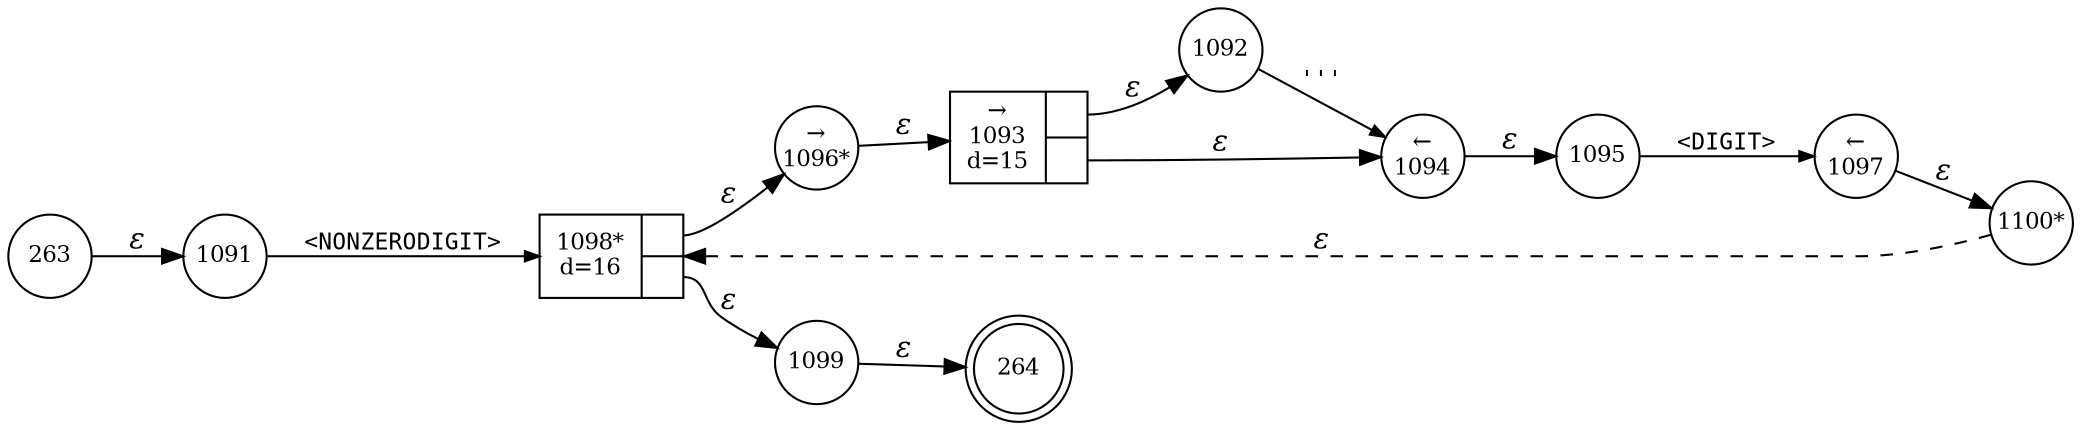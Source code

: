 digraph ATN {
rankdir=LR;
s264[fontsize=11, label="264", shape=doublecircle, fixedsize=true, width=.6];
s1091[fontsize=11,label="1091", shape=circle, fixedsize=true, width=.55, peripheries=1];
s1092[fontsize=11,label="1092", shape=circle, fixedsize=true, width=.55, peripheries=1];
s1093[fontsize=11,label="{&rarr;\n1093\nd=15|{<p0>|<p1>}}", shape=record, fixedsize=false, peripheries=1];
s1094[fontsize=11,label="&larr;\n1094", shape=circle, fixedsize=true, width=.55, peripheries=1];
s263[fontsize=11,label="263", shape=circle, fixedsize=true, width=.55, peripheries=1];
s1095[fontsize=11,label="1095", shape=circle, fixedsize=true, width=.55, peripheries=1];
s1096[fontsize=11,label="&rarr;\n1096*", shape=circle, fixedsize=true, width=.55, peripheries=1];
s1097[fontsize=11,label="&larr;\n1097", shape=circle, fixedsize=true, width=.55, peripheries=1];
s1098[fontsize=11,label="{1098*\nd=16|{<p0>|<p1>}}", shape=record, fixedsize=false, peripheries=1];
s1099[fontsize=11,label="1099", shape=circle, fixedsize=true, width=.55, peripheries=1];
s1100[fontsize=11,label="1100*", shape=circle, fixedsize=true, width=.55, peripheries=1];
s263 -> s1091 [fontname="Times-Italic", label="&epsilon;"];
s1091 -> s1098 [fontsize=11, fontname="Courier", arrowsize=.7, label = "<NONZERODIGIT>", arrowhead = normal];
s1098:p0 -> s1096 [fontname="Times-Italic", label="&epsilon;"];
s1098:p1 -> s1099 [fontname="Times-Italic", label="&epsilon;"];
s1096 -> s1093 [fontname="Times-Italic", label="&epsilon;"];
s1099 -> s264 [fontname="Times-Italic", label="&epsilon;"];
s1093:p0 -> s1092 [fontname="Times-Italic", label="&epsilon;"];
s1093:p1 -> s1094 [fontname="Times-Italic", label="&epsilon;"];
s1092 -> s1094 [fontsize=11, fontname="Courier", arrowsize=.7, label = "'''", arrowhead = normal];
s1094 -> s1095 [fontname="Times-Italic", label="&epsilon;"];
s1095 -> s1097 [fontsize=11, fontname="Courier", arrowsize=.7, label = "<DIGIT>", arrowhead = normal];
s1097 -> s1100 [fontname="Times-Italic", label="&epsilon;"];
s1100 -> s1098 [fontname="Times-Italic", label="&epsilon;", style="dashed"];
}